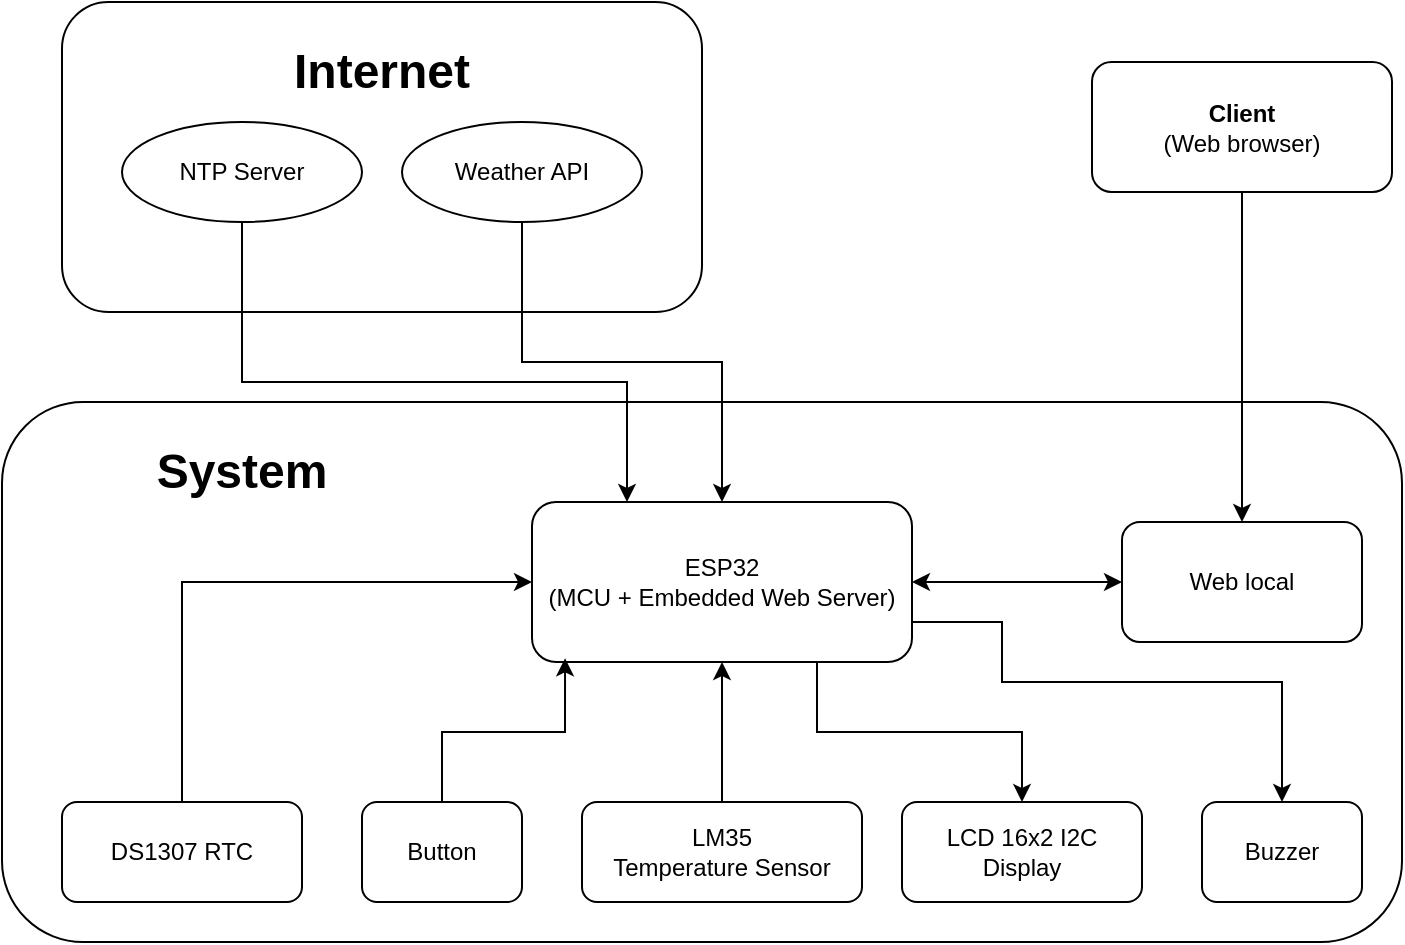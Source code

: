 <mxfile version="28.0.6">
  <diagram name="IoT Block Diagram" id="0">
    <mxGraphModel dx="1042" dy="1785" grid="1" gridSize="10" guides="1" tooltips="1" connect="1" arrows="1" fold="1" page="1" pageScale="1" pageWidth="827" pageHeight="1169" math="0" shadow="0">
      <root>
        <mxCell id="0" />
        <mxCell id="1" parent="0" />
        <mxCell id="JFZdBxIzQCJUveHTWrGP-12" value="" style="rounded=1;whiteSpace=wrap;html=1;" parent="1" vertex="1">
          <mxGeometry x="40" y="-200" width="320" height="155" as="geometry" />
        </mxCell>
        <mxCell id="JFZdBxIzQCJUveHTWrGP-7" value="" style="rounded=1;whiteSpace=wrap;html=1;fillColor=#FFFFFF;" parent="1" vertex="1">
          <mxGeometry x="10" width="700" height="270" as="geometry" />
        </mxCell>
        <mxCell id="JFZdBxIzQCJUveHTWrGP-4" style="edgeStyle=orthogonalEdgeStyle;rounded=0;orthogonalLoop=1;jettySize=auto;html=1;exitX=1;exitY=0.75;exitDx=0;exitDy=0;entryX=0.5;entryY=0;entryDx=0;entryDy=0;" parent="1" source="MCU" target="Buzzer" edge="1">
          <mxGeometry relative="1" as="geometry">
            <Array as="points">
              <mxPoint x="510" y="110" />
              <mxPoint x="510" y="140" />
              <mxPoint x="650" y="140" />
            </Array>
          </mxGeometry>
        </mxCell>
        <mxCell id="JFZdBxIzQCJUveHTWrGP-6" style="edgeStyle=orthogonalEdgeStyle;rounded=0;orthogonalLoop=1;jettySize=auto;html=1;exitX=0.75;exitY=1;exitDx=0;exitDy=0;entryX=0.5;entryY=0;entryDx=0;entryDy=0;" parent="1" source="MCU" target="Display" edge="1">
          <mxGeometry relative="1" as="geometry" />
        </mxCell>
        <mxCell id="2WkS1_50UqmoXD8XFwfS-2" style="edgeStyle=orthogonalEdgeStyle;rounded=0;orthogonalLoop=1;jettySize=auto;html=1;entryX=1;entryY=0.5;entryDx=0;entryDy=0;startArrow=classic;startFill=1;" parent="1" source="2WkS1_50UqmoXD8XFwfS-1" target="MCU" edge="1">
          <mxGeometry relative="1" as="geometry" />
        </mxCell>
        <mxCell id="MCU" value="ESP32&lt;br&gt;(MCU + Embedded Web Server)" style="rounded=1;whiteSpace=wrap;html=1;" parent="1" vertex="1">
          <mxGeometry x="275" y="50" width="190" height="80" as="geometry" />
        </mxCell>
        <mxCell id="JFZdBxIzQCJUveHTWrGP-1" style="edgeStyle=orthogonalEdgeStyle;rounded=0;orthogonalLoop=1;jettySize=auto;html=1;exitX=0.5;exitY=0;exitDx=0;exitDy=0;entryX=0;entryY=0.5;entryDx=0;entryDy=0;" parent="1" source="RTC" target="MCU" edge="1">
          <mxGeometry relative="1" as="geometry" />
        </mxCell>
        <mxCell id="RTC" value="DS1307 RTC" style="rounded=1;whiteSpace=wrap;html=1;" parent="1" vertex="1">
          <mxGeometry x="40" y="200" width="120" height="50" as="geometry" />
        </mxCell>
        <mxCell id="JFZdBxIzQCJUveHTWrGP-2" style="edgeStyle=orthogonalEdgeStyle;rounded=0;orthogonalLoop=1;jettySize=auto;html=1;exitX=0.5;exitY=0;exitDx=0;exitDy=0;entryX=0.5;entryY=1;entryDx=0;entryDy=0;" parent="1" source="Temp" target="MCU" edge="1">
          <mxGeometry relative="1" as="geometry">
            <Array as="points">
              <mxPoint x="370" y="200" />
            </Array>
          </mxGeometry>
        </mxCell>
        <mxCell id="Temp" value="LM35&lt;br&gt;Temperature Sensor" style="rounded=1;whiteSpace=wrap;html=1;" parent="1" vertex="1">
          <mxGeometry x="300" y="200" width="140" height="50" as="geometry" />
        </mxCell>
        <mxCell id="Display" value="LCD 16x2 I2C&lt;br&gt;Display" style="rounded=1;whiteSpace=wrap;html=1;" parent="1" vertex="1">
          <mxGeometry x="460" y="200" width="120" height="50" as="geometry" />
        </mxCell>
        <mxCell id="JFZdBxIzQCJUveHTWrGP-5" style="edgeStyle=orthogonalEdgeStyle;rounded=0;orthogonalLoop=1;jettySize=auto;html=1;exitX=0.5;exitY=0;exitDx=0;exitDy=0;entryX=0.087;entryY=0.977;entryDx=0;entryDy=0;entryPerimeter=0;" parent="1" source="Button" target="MCU" edge="1">
          <mxGeometry relative="1" as="geometry" />
        </mxCell>
        <mxCell id="Button" value="Button" style="rounded=1;whiteSpace=wrap;html=1;" parent="1" vertex="1">
          <mxGeometry x="190" y="200" width="80" height="50" as="geometry" />
        </mxCell>
        <mxCell id="Buzzer" value="Buzzer" style="rounded=1;whiteSpace=wrap;html=1;" parent="1" vertex="1">
          <mxGeometry x="610" y="200" width="80" height="50" as="geometry" />
        </mxCell>
        <mxCell id="UEzsnh451Z61A3DzALkh-19" style="edgeStyle=orthogonalEdgeStyle;rounded=0;orthogonalLoop=1;jettySize=auto;html=1;exitX=0.5;exitY=1;exitDx=0;exitDy=0;entryX=0.25;entryY=0;entryDx=0;entryDy=0;" parent="1" source="NTP" target="MCU" edge="1">
          <mxGeometry relative="1" as="geometry">
            <Array as="points">
              <mxPoint x="130" y="-10" />
              <mxPoint x="323" y="-10" />
            </Array>
          </mxGeometry>
        </mxCell>
        <mxCell id="NTP" value="NTP Server" style="ellipse;whiteSpace=wrap;html=1;" parent="1" vertex="1">
          <mxGeometry x="70" y="-140" width="120" height="50" as="geometry" />
        </mxCell>
        <mxCell id="UEzsnh451Z61A3DzALkh-18" style="edgeStyle=orthogonalEdgeStyle;rounded=0;orthogonalLoop=1;jettySize=auto;html=1;exitX=0.5;exitY=1;exitDx=0;exitDy=0;entryX=0.5;entryY=0;entryDx=0;entryDy=0;" parent="1" source="Weather" target="MCU" edge="1">
          <mxGeometry relative="1" as="geometry" />
        </mxCell>
        <mxCell id="Weather" value="Weather API" style="ellipse;whiteSpace=wrap;html=1;" parent="1" vertex="1">
          <mxGeometry x="210" y="-140" width="120" height="50" as="geometry" />
        </mxCell>
        <mxCell id="JFZdBxIzQCJUveHTWrGP-13" value="&lt;font style=&quot;font-size: 24px;&quot;&gt;Internet&lt;/font&gt;" style="text;html=1;align=center;verticalAlign=middle;whiteSpace=wrap;rounded=0;fontStyle=1" parent="1" vertex="1">
          <mxGeometry x="170" y="-180" width="60" height="30" as="geometry" />
        </mxCell>
        <mxCell id="JFZdBxIzQCJUveHTWrGP-14" value="&lt;font style=&quot;font-size: 24px;&quot;&gt;System&lt;/font&gt;" style="text;html=1;align=center;verticalAlign=middle;whiteSpace=wrap;rounded=0;fontStyle=1" parent="1" vertex="1">
          <mxGeometry x="100" y="20" width="60" height="30" as="geometry" />
        </mxCell>
        <mxCell id="kovHcIE4w_nMOAs5pZuR-2" style="edgeStyle=orthogonalEdgeStyle;rounded=0;orthogonalLoop=1;jettySize=auto;html=1;exitX=0.5;exitY=1;exitDx=0;exitDy=0;entryX=0.5;entryY=0;entryDx=0;entryDy=0;" edge="1" parent="1" source="UEzsnh451Z61A3DzALkh-9" target="2WkS1_50UqmoXD8XFwfS-1">
          <mxGeometry relative="1" as="geometry" />
        </mxCell>
        <mxCell id="UEzsnh451Z61A3DzALkh-9" value="&lt;font style=&quot;font-size: 12px;&quot;&gt;&lt;b&gt;Client&lt;/b&gt;&lt;br&gt;(Web browser)&lt;/font&gt;" style="rounded=1;whiteSpace=wrap;html=1;" parent="1" vertex="1">
          <mxGeometry x="555" y="-170" width="150" height="65" as="geometry" />
        </mxCell>
        <mxCell id="2WkS1_50UqmoXD8XFwfS-1" value="Web local" style="rounded=1;whiteSpace=wrap;html=1;" parent="1" vertex="1">
          <mxGeometry x="570" y="60" width="120" height="60" as="geometry" />
        </mxCell>
      </root>
    </mxGraphModel>
  </diagram>
</mxfile>
